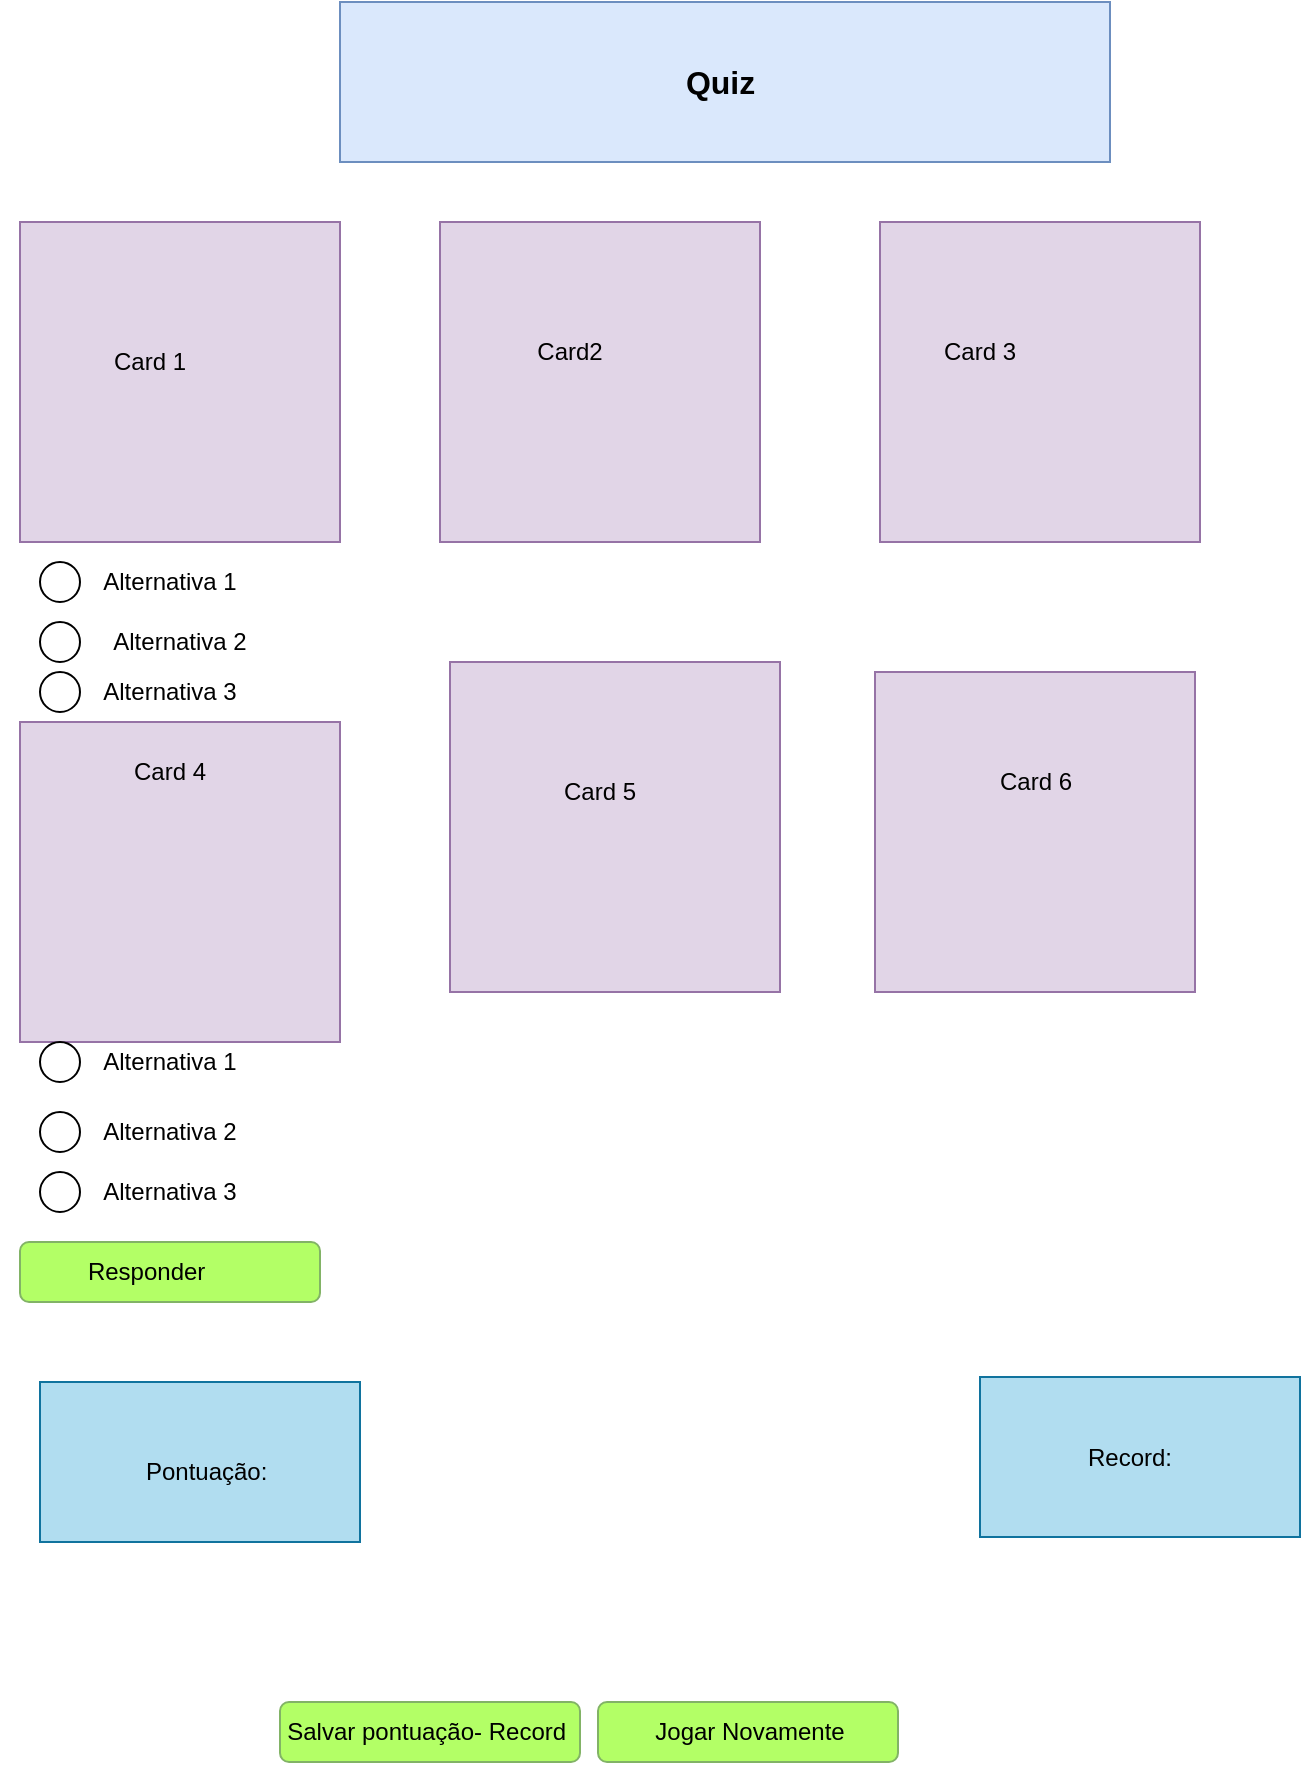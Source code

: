 <mxfile version="14.2.3" type="device"><diagram id="J86tF_70o88KEFqkMhzH" name="Page-1"><mxGraphModel dx="1210" dy="647" grid="1" gridSize="10" guides="1" tooltips="1" connect="1" arrows="1" fold="1" page="1" pageScale="1" pageWidth="827" pageHeight="1169" math="0" shadow="0"><root><mxCell id="0"/><mxCell id="1" parent="0"/><mxCell id="2RokSwvOuLZD9Rju077a-1" value="" style="whiteSpace=wrap;html=1;aspect=fixed;fillColor=#e1d5e7;strokeColor=#9673a6;" parent="1" vertex="1"><mxGeometry x="50" y="120" width="160" height="160" as="geometry"/></mxCell><mxCell id="2RokSwvOuLZD9Rju077a-2" value="" style="whiteSpace=wrap;html=1;aspect=fixed;fillColor=#e1d5e7;strokeColor=#9673a6;" parent="1" vertex="1"><mxGeometry x="480" y="120" width="160" height="160" as="geometry"/></mxCell><mxCell id="2RokSwvOuLZD9Rju077a-3" value="" style="whiteSpace=wrap;html=1;aspect=fixed;fillColor=#e1d5e7;strokeColor=#9673a6;" parent="1" vertex="1"><mxGeometry x="260" y="120" width="160" height="160" as="geometry"/></mxCell><mxCell id="2RokSwvOuLZD9Rju077a-4" value="&lt;span style=&quot;font-size: 16px&quot;&gt;&lt;b&gt;Quiz&amp;nbsp;&lt;/b&gt;&lt;/span&gt;" style="text;html=1;strokeColor=#6c8ebf;fillColor=#dae8fc;align=center;verticalAlign=middle;whiteSpace=wrap;rounded=0;" parent="1" vertex="1"><mxGeometry x="210" y="10" width="385" height="80" as="geometry"/></mxCell><mxCell id="2RokSwvOuLZD9Rju077a-12" value="" style="whiteSpace=wrap;html=1;aspect=fixed;fillColor=#e1d5e7;strokeColor=#9673a6;" parent="1" vertex="1"><mxGeometry x="50" y="370" width="160" height="160" as="geometry"/></mxCell><mxCell id="2RokSwvOuLZD9Rju077a-14" value="" style="ellipse;whiteSpace=wrap;html=1;" parent="1" vertex="1"><mxGeometry x="60" y="530" width="20" height="20" as="geometry"/></mxCell><mxCell id="2RokSwvOuLZD9Rju077a-15" value="" style="ellipse;whiteSpace=wrap;html=1;" parent="1" vertex="1"><mxGeometry x="60" y="565" width="20" height="20" as="geometry"/></mxCell><mxCell id="2RokSwvOuLZD9Rju077a-17" value="" style="ellipse;whiteSpace=wrap;html=1;" parent="1" vertex="1"><mxGeometry x="60" y="595" width="20" height="20" as="geometry"/></mxCell><mxCell id="2RokSwvOuLZD9Rju077a-19" value="Alternativa 1" style="text;html=1;strokeColor=none;fillColor=none;align=center;verticalAlign=middle;whiteSpace=wrap;rounded=0;" parent="1" vertex="1"><mxGeometry x="90" y="530" width="70" height="20" as="geometry"/></mxCell><mxCell id="2RokSwvOuLZD9Rju077a-20" value="Alternativa 2" style="text;html=1;strokeColor=none;fillColor=none;align=center;verticalAlign=middle;whiteSpace=wrap;rounded=0;" parent="1" vertex="1"><mxGeometry x="90" y="565" width="70" height="20" as="geometry"/></mxCell><mxCell id="2RokSwvOuLZD9Rju077a-24" value="Alternativa 3" style="text;html=1;strokeColor=none;fillColor=none;align=center;verticalAlign=middle;whiteSpace=wrap;rounded=0;" parent="1" vertex="1"><mxGeometry x="90" y="595" width="70" height="20" as="geometry"/></mxCell><mxCell id="2RokSwvOuLZD9Rju077a-26" value="" style="rounded=1;whiteSpace=wrap;html=1;strokeColor=#82b366;fillColor=#B3FF66;" parent="1" vertex="1"><mxGeometry x="50" y="630" width="150" height="30" as="geometry"/></mxCell><mxCell id="2RokSwvOuLZD9Rju077a-34" value="Responder&amp;nbsp;" style="text;html=1;strokeColor=none;fillColor=none;align=center;verticalAlign=middle;whiteSpace=wrap;rounded=0;" parent="1" vertex="1"><mxGeometry x="80" y="635" width="70" height="20" as="geometry"/></mxCell><mxCell id="2RokSwvOuLZD9Rju077a-35" value="Card 1" style="text;html=1;strokeColor=none;fillColor=none;align=center;verticalAlign=middle;whiteSpace=wrap;rounded=0;" parent="1" vertex="1"><mxGeometry x="80" y="150" width="70" height="80" as="geometry"/></mxCell><mxCell id="2RokSwvOuLZD9Rju077a-36" value="Card2" style="text;html=1;strokeColor=none;fillColor=none;align=center;verticalAlign=middle;whiteSpace=wrap;rounded=0;" parent="1" vertex="1"><mxGeometry x="275" y="160" width="100" height="50" as="geometry"/></mxCell><mxCell id="2RokSwvOuLZD9Rju077a-37" value="Card 3" style="text;html=1;strokeColor=none;fillColor=none;align=center;verticalAlign=middle;whiteSpace=wrap;rounded=0;" parent="1" vertex="1"><mxGeometry x="480" y="150" width="100" height="70" as="geometry"/></mxCell><mxCell id="2RokSwvOuLZD9Rju077a-38" value="Card 4" style="text;html=1;strokeColor=none;fillColor=none;align=center;verticalAlign=middle;whiteSpace=wrap;rounded=0;" parent="1" vertex="1"><mxGeometry x="40" y="360" width="170" height="70" as="geometry"/></mxCell><mxCell id="75qVSOYwah10nG38PVot-3" value="" style="rounded=0;whiteSpace=wrap;html=1;fillColor=#b1ddf0;strokeColor=#10739e;" parent="1" vertex="1"><mxGeometry x="60" y="700" width="160" height="80" as="geometry"/></mxCell><mxCell id="75qVSOYwah10nG38PVot-4" value="Pontuação:&amp;nbsp;" style="text;html=1;strokeColor=none;fillColor=none;align=center;verticalAlign=middle;whiteSpace=wrap;rounded=0;" parent="1" vertex="1"><mxGeometry x="60" y="712.5" width="170" height="65" as="geometry"/></mxCell><mxCell id="4s1ANxfn9XnhM-I4GpZf-1" value="" style="whiteSpace=wrap;html=1;aspect=fixed;fillColor=#e1d5e7;strokeColor=#9673a6;" vertex="1" parent="1"><mxGeometry x="265" y="340" width="165" height="165" as="geometry"/></mxCell><mxCell id="4s1ANxfn9XnhM-I4GpZf-2" value="" style="whiteSpace=wrap;html=1;aspect=fixed;fillColor=#e1d5e7;strokeColor=#9673a6;" vertex="1" parent="1"><mxGeometry x="477.5" y="345" width="160" height="160" as="geometry"/></mxCell><mxCell id="4s1ANxfn9XnhM-I4GpZf-3" value="Card 5" style="text;html=1;strokeColor=none;fillColor=none;align=center;verticalAlign=middle;whiteSpace=wrap;rounded=0;" vertex="1" parent="1"><mxGeometry x="255" y="370" width="170" height="70" as="geometry"/></mxCell><mxCell id="4s1ANxfn9XnhM-I4GpZf-4" value="Card 6" style="text;html=1;strokeColor=none;fillColor=none;align=center;verticalAlign=middle;whiteSpace=wrap;rounded=0;" vertex="1" parent="1"><mxGeometry x="537.5" y="390" width="40" height="20" as="geometry"/></mxCell><mxCell id="4s1ANxfn9XnhM-I4GpZf-10" value="" style="rounded=0;whiteSpace=wrap;html=1;fillColor=#b1ddf0;strokeColor=#10739e;" vertex="1" parent="1"><mxGeometry x="530" y="697.5" width="160" height="80" as="geometry"/></mxCell><mxCell id="4s1ANxfn9XnhM-I4GpZf-11" value="Record:" style="text;html=1;strokeColor=none;fillColor=none;align=center;verticalAlign=middle;whiteSpace=wrap;rounded=0;" vertex="1" parent="1"><mxGeometry x="585" y="727.5" width="40" height="20" as="geometry"/></mxCell><mxCell id="4s1ANxfn9XnhM-I4GpZf-12" value="" style="rounded=1;whiteSpace=wrap;html=1;strokeColor=#82b366;fillColor=#B3FF66;" vertex="1" parent="1"><mxGeometry x="180" y="860" width="150" height="30" as="geometry"/></mxCell><mxCell id="4s1ANxfn9XnhM-I4GpZf-13" value="" style="rounded=1;whiteSpace=wrap;html=1;strokeColor=#82b366;fillColor=#B3FF66;" vertex="1" parent="1"><mxGeometry x="339" y="860" width="150" height="30" as="geometry"/></mxCell><mxCell id="4s1ANxfn9XnhM-I4GpZf-14" value="Salvar pontuação- Record&amp;nbsp;" style="text;html=1;strokeColor=none;fillColor=none;align=center;verticalAlign=middle;whiteSpace=wrap;rounded=0;" vertex="1" parent="1"><mxGeometry x="170" y="865" width="170" height="20" as="geometry"/></mxCell><mxCell id="4s1ANxfn9XnhM-I4GpZf-16" value="Jogar Novamente" style="text;html=1;strokeColor=none;fillColor=none;align=center;verticalAlign=middle;whiteSpace=wrap;rounded=0;" vertex="1" parent="1"><mxGeometry x="335" y="865" width="160" height="20" as="geometry"/></mxCell><mxCell id="4s1ANxfn9XnhM-I4GpZf-17" value="Alternativa 1" style="text;html=1;strokeColor=none;fillColor=none;align=center;verticalAlign=middle;whiteSpace=wrap;rounded=0;" vertex="1" parent="1"><mxGeometry x="90" y="290" width="70" height="20" as="geometry"/></mxCell><mxCell id="4s1ANxfn9XnhM-I4GpZf-18" value="Alternativa 2" style="text;html=1;strokeColor=none;fillColor=none;align=center;verticalAlign=middle;whiteSpace=wrap;rounded=0;" vertex="1" parent="1"><mxGeometry x="95" y="320" width="70" height="20" as="geometry"/></mxCell><mxCell id="4s1ANxfn9XnhM-I4GpZf-19" value="Alternativa 3" style="text;html=1;strokeColor=none;fillColor=none;align=center;verticalAlign=middle;whiteSpace=wrap;rounded=0;" vertex="1" parent="1"><mxGeometry x="90" y="345" width="70" height="20" as="geometry"/></mxCell><mxCell id="4s1ANxfn9XnhM-I4GpZf-20" value="" style="ellipse;whiteSpace=wrap;html=1;" vertex="1" parent="1"><mxGeometry x="60" y="345" width="20" height="20" as="geometry"/></mxCell><mxCell id="4s1ANxfn9XnhM-I4GpZf-24" value="" style="ellipse;whiteSpace=wrap;html=1;" vertex="1" parent="1"><mxGeometry x="60" y="320" width="20" height="20" as="geometry"/></mxCell><mxCell id="4s1ANxfn9XnhM-I4GpZf-25" value="" style="ellipse;whiteSpace=wrap;html=1;" vertex="1" parent="1"><mxGeometry x="60" y="290" width="20" height="20" as="geometry"/></mxCell></root></mxGraphModel></diagram></mxfile>